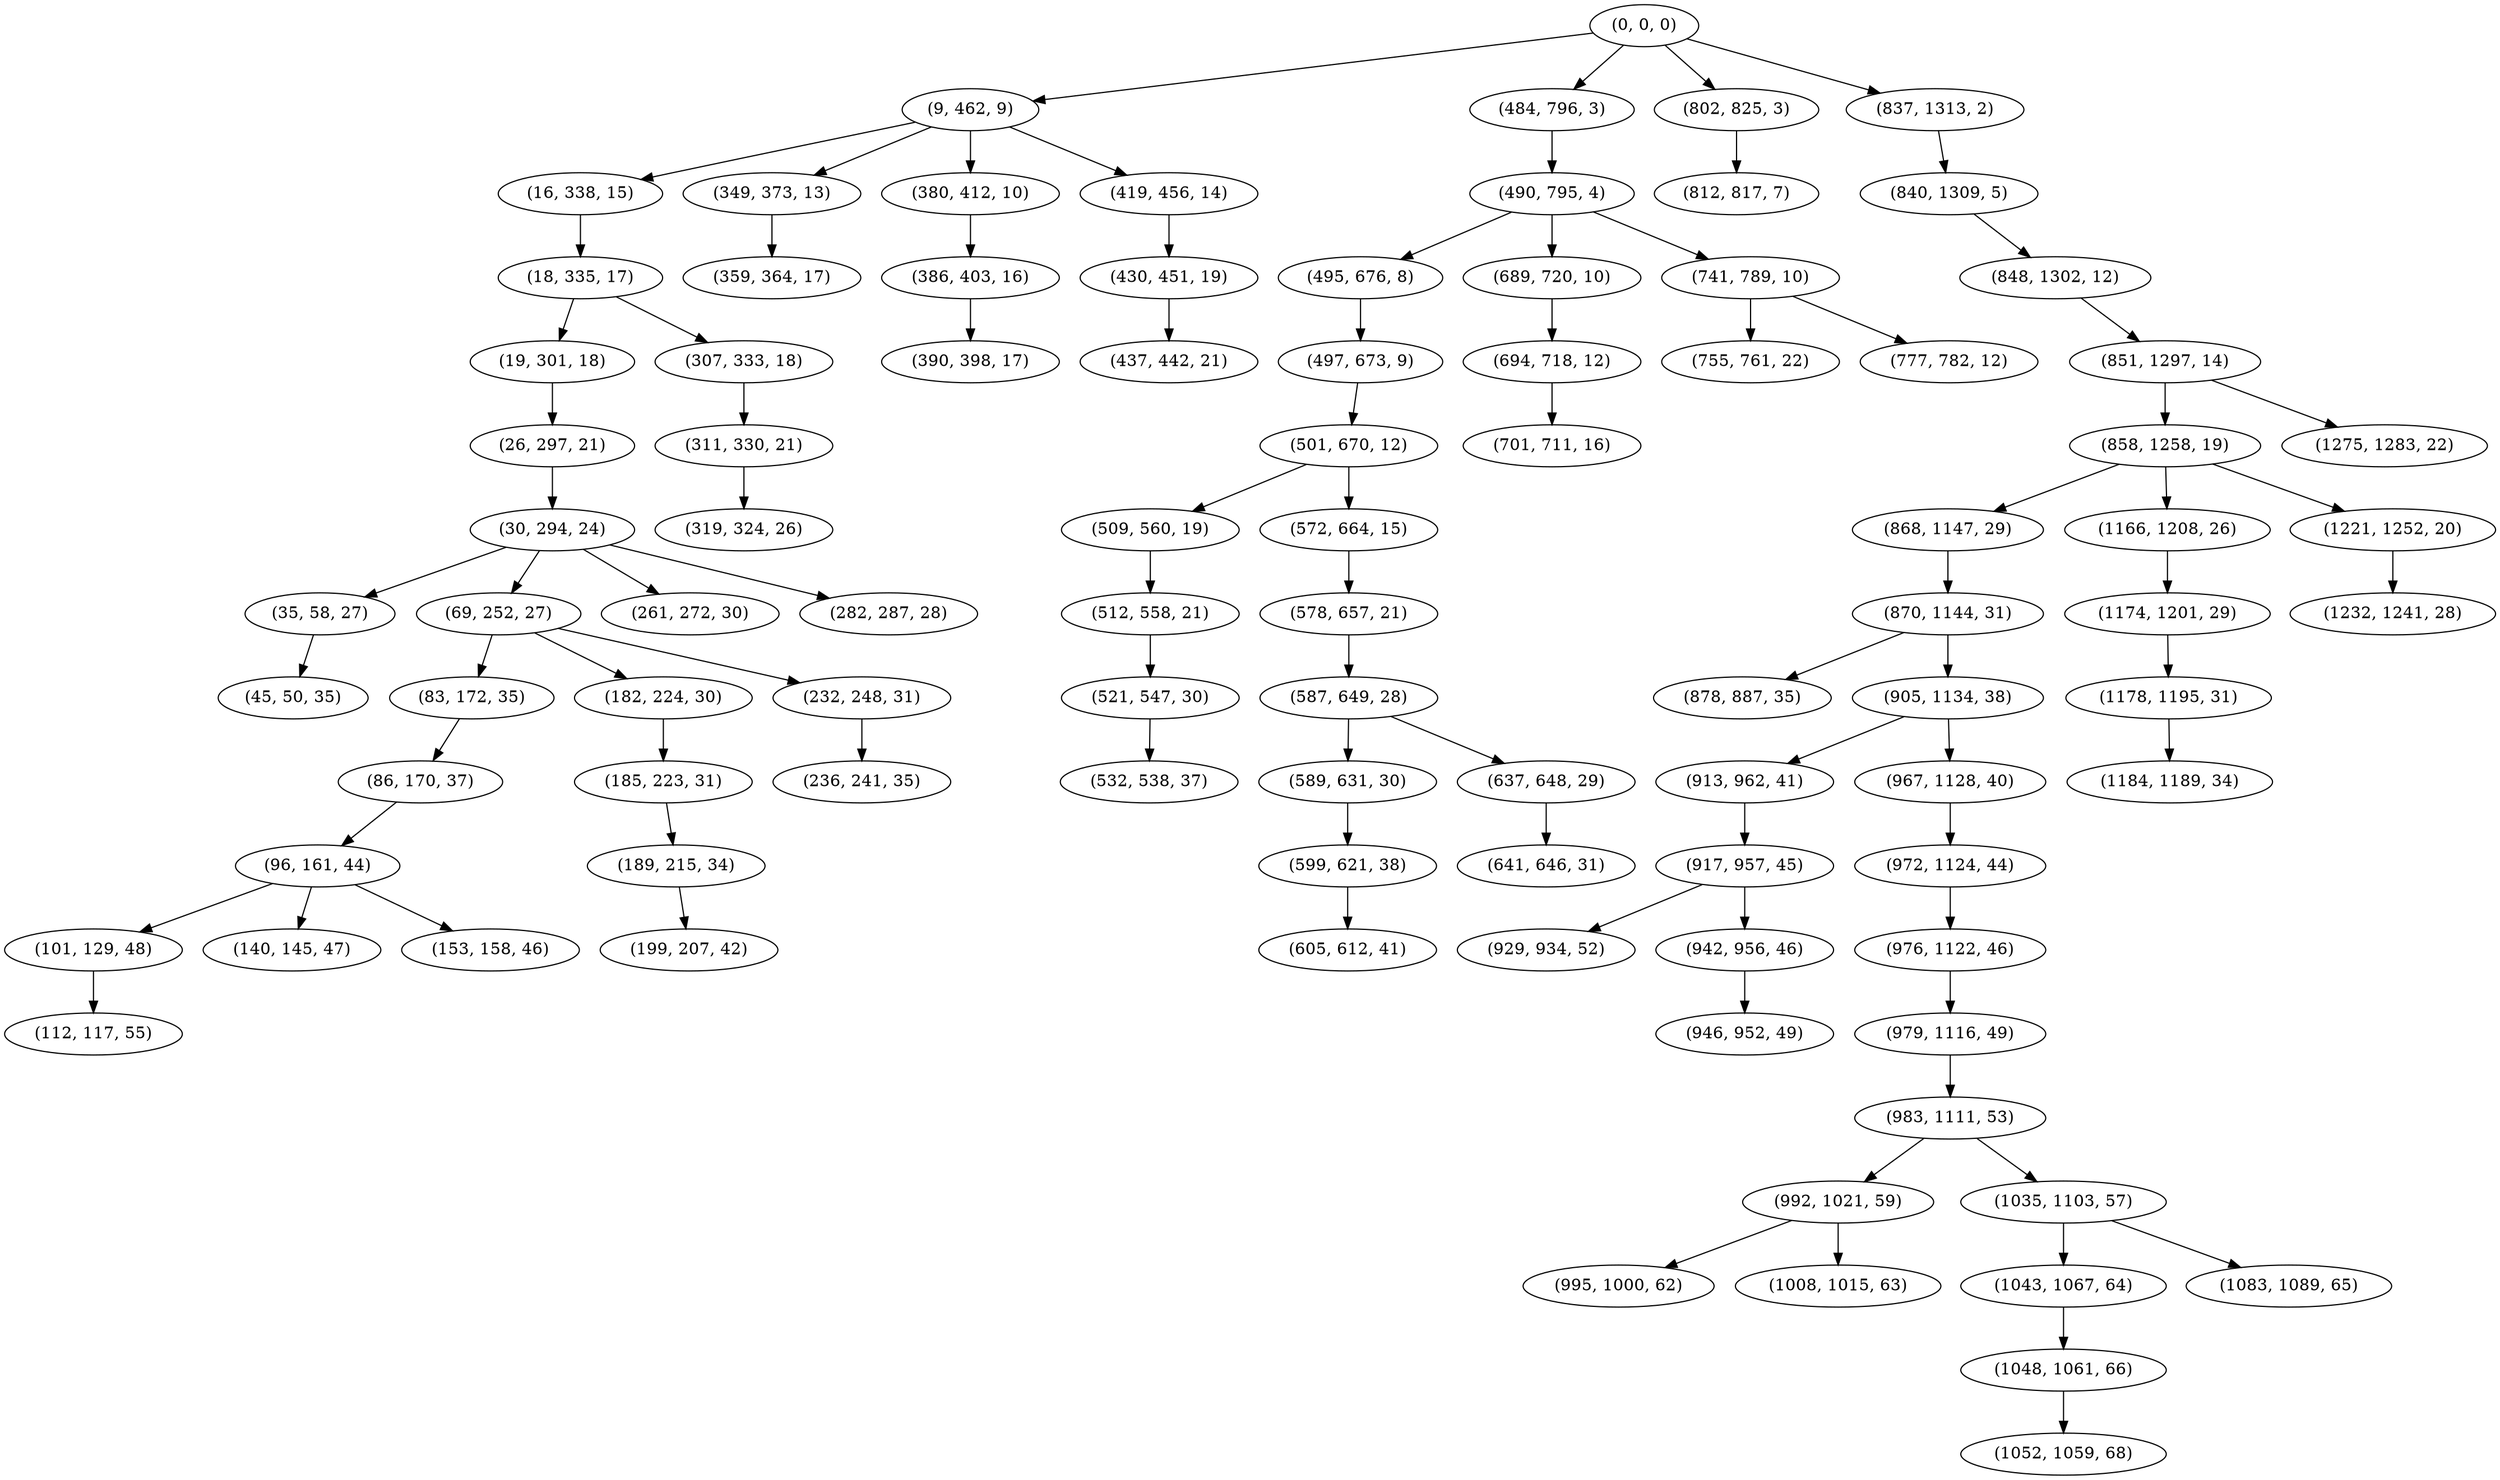 digraph tree {
    "(0, 0, 0)";
    "(9, 462, 9)";
    "(16, 338, 15)";
    "(18, 335, 17)";
    "(19, 301, 18)";
    "(26, 297, 21)";
    "(30, 294, 24)";
    "(35, 58, 27)";
    "(45, 50, 35)";
    "(69, 252, 27)";
    "(83, 172, 35)";
    "(86, 170, 37)";
    "(96, 161, 44)";
    "(101, 129, 48)";
    "(112, 117, 55)";
    "(140, 145, 47)";
    "(153, 158, 46)";
    "(182, 224, 30)";
    "(185, 223, 31)";
    "(189, 215, 34)";
    "(199, 207, 42)";
    "(232, 248, 31)";
    "(236, 241, 35)";
    "(261, 272, 30)";
    "(282, 287, 28)";
    "(307, 333, 18)";
    "(311, 330, 21)";
    "(319, 324, 26)";
    "(349, 373, 13)";
    "(359, 364, 17)";
    "(380, 412, 10)";
    "(386, 403, 16)";
    "(390, 398, 17)";
    "(419, 456, 14)";
    "(430, 451, 19)";
    "(437, 442, 21)";
    "(484, 796, 3)";
    "(490, 795, 4)";
    "(495, 676, 8)";
    "(497, 673, 9)";
    "(501, 670, 12)";
    "(509, 560, 19)";
    "(512, 558, 21)";
    "(521, 547, 30)";
    "(532, 538, 37)";
    "(572, 664, 15)";
    "(578, 657, 21)";
    "(587, 649, 28)";
    "(589, 631, 30)";
    "(599, 621, 38)";
    "(605, 612, 41)";
    "(637, 648, 29)";
    "(641, 646, 31)";
    "(689, 720, 10)";
    "(694, 718, 12)";
    "(701, 711, 16)";
    "(741, 789, 10)";
    "(755, 761, 22)";
    "(777, 782, 12)";
    "(802, 825, 3)";
    "(812, 817, 7)";
    "(837, 1313, 2)";
    "(840, 1309, 5)";
    "(848, 1302, 12)";
    "(851, 1297, 14)";
    "(858, 1258, 19)";
    "(868, 1147, 29)";
    "(870, 1144, 31)";
    "(878, 887, 35)";
    "(905, 1134, 38)";
    "(913, 962, 41)";
    "(917, 957, 45)";
    "(929, 934, 52)";
    "(942, 956, 46)";
    "(946, 952, 49)";
    "(967, 1128, 40)";
    "(972, 1124, 44)";
    "(976, 1122, 46)";
    "(979, 1116, 49)";
    "(983, 1111, 53)";
    "(992, 1021, 59)";
    "(995, 1000, 62)";
    "(1008, 1015, 63)";
    "(1035, 1103, 57)";
    "(1043, 1067, 64)";
    "(1048, 1061, 66)";
    "(1052, 1059, 68)";
    "(1083, 1089, 65)";
    "(1166, 1208, 26)";
    "(1174, 1201, 29)";
    "(1178, 1195, 31)";
    "(1184, 1189, 34)";
    "(1221, 1252, 20)";
    "(1232, 1241, 28)";
    "(1275, 1283, 22)";
    "(0, 0, 0)" -> "(9, 462, 9)";
    "(0, 0, 0)" -> "(484, 796, 3)";
    "(0, 0, 0)" -> "(802, 825, 3)";
    "(0, 0, 0)" -> "(837, 1313, 2)";
    "(9, 462, 9)" -> "(16, 338, 15)";
    "(9, 462, 9)" -> "(349, 373, 13)";
    "(9, 462, 9)" -> "(380, 412, 10)";
    "(9, 462, 9)" -> "(419, 456, 14)";
    "(16, 338, 15)" -> "(18, 335, 17)";
    "(18, 335, 17)" -> "(19, 301, 18)";
    "(18, 335, 17)" -> "(307, 333, 18)";
    "(19, 301, 18)" -> "(26, 297, 21)";
    "(26, 297, 21)" -> "(30, 294, 24)";
    "(30, 294, 24)" -> "(35, 58, 27)";
    "(30, 294, 24)" -> "(69, 252, 27)";
    "(30, 294, 24)" -> "(261, 272, 30)";
    "(30, 294, 24)" -> "(282, 287, 28)";
    "(35, 58, 27)" -> "(45, 50, 35)";
    "(69, 252, 27)" -> "(83, 172, 35)";
    "(69, 252, 27)" -> "(182, 224, 30)";
    "(69, 252, 27)" -> "(232, 248, 31)";
    "(83, 172, 35)" -> "(86, 170, 37)";
    "(86, 170, 37)" -> "(96, 161, 44)";
    "(96, 161, 44)" -> "(101, 129, 48)";
    "(96, 161, 44)" -> "(140, 145, 47)";
    "(96, 161, 44)" -> "(153, 158, 46)";
    "(101, 129, 48)" -> "(112, 117, 55)";
    "(182, 224, 30)" -> "(185, 223, 31)";
    "(185, 223, 31)" -> "(189, 215, 34)";
    "(189, 215, 34)" -> "(199, 207, 42)";
    "(232, 248, 31)" -> "(236, 241, 35)";
    "(307, 333, 18)" -> "(311, 330, 21)";
    "(311, 330, 21)" -> "(319, 324, 26)";
    "(349, 373, 13)" -> "(359, 364, 17)";
    "(380, 412, 10)" -> "(386, 403, 16)";
    "(386, 403, 16)" -> "(390, 398, 17)";
    "(419, 456, 14)" -> "(430, 451, 19)";
    "(430, 451, 19)" -> "(437, 442, 21)";
    "(484, 796, 3)" -> "(490, 795, 4)";
    "(490, 795, 4)" -> "(495, 676, 8)";
    "(490, 795, 4)" -> "(689, 720, 10)";
    "(490, 795, 4)" -> "(741, 789, 10)";
    "(495, 676, 8)" -> "(497, 673, 9)";
    "(497, 673, 9)" -> "(501, 670, 12)";
    "(501, 670, 12)" -> "(509, 560, 19)";
    "(501, 670, 12)" -> "(572, 664, 15)";
    "(509, 560, 19)" -> "(512, 558, 21)";
    "(512, 558, 21)" -> "(521, 547, 30)";
    "(521, 547, 30)" -> "(532, 538, 37)";
    "(572, 664, 15)" -> "(578, 657, 21)";
    "(578, 657, 21)" -> "(587, 649, 28)";
    "(587, 649, 28)" -> "(589, 631, 30)";
    "(587, 649, 28)" -> "(637, 648, 29)";
    "(589, 631, 30)" -> "(599, 621, 38)";
    "(599, 621, 38)" -> "(605, 612, 41)";
    "(637, 648, 29)" -> "(641, 646, 31)";
    "(689, 720, 10)" -> "(694, 718, 12)";
    "(694, 718, 12)" -> "(701, 711, 16)";
    "(741, 789, 10)" -> "(755, 761, 22)";
    "(741, 789, 10)" -> "(777, 782, 12)";
    "(802, 825, 3)" -> "(812, 817, 7)";
    "(837, 1313, 2)" -> "(840, 1309, 5)";
    "(840, 1309, 5)" -> "(848, 1302, 12)";
    "(848, 1302, 12)" -> "(851, 1297, 14)";
    "(851, 1297, 14)" -> "(858, 1258, 19)";
    "(851, 1297, 14)" -> "(1275, 1283, 22)";
    "(858, 1258, 19)" -> "(868, 1147, 29)";
    "(858, 1258, 19)" -> "(1166, 1208, 26)";
    "(858, 1258, 19)" -> "(1221, 1252, 20)";
    "(868, 1147, 29)" -> "(870, 1144, 31)";
    "(870, 1144, 31)" -> "(878, 887, 35)";
    "(870, 1144, 31)" -> "(905, 1134, 38)";
    "(905, 1134, 38)" -> "(913, 962, 41)";
    "(905, 1134, 38)" -> "(967, 1128, 40)";
    "(913, 962, 41)" -> "(917, 957, 45)";
    "(917, 957, 45)" -> "(929, 934, 52)";
    "(917, 957, 45)" -> "(942, 956, 46)";
    "(942, 956, 46)" -> "(946, 952, 49)";
    "(967, 1128, 40)" -> "(972, 1124, 44)";
    "(972, 1124, 44)" -> "(976, 1122, 46)";
    "(976, 1122, 46)" -> "(979, 1116, 49)";
    "(979, 1116, 49)" -> "(983, 1111, 53)";
    "(983, 1111, 53)" -> "(992, 1021, 59)";
    "(983, 1111, 53)" -> "(1035, 1103, 57)";
    "(992, 1021, 59)" -> "(995, 1000, 62)";
    "(992, 1021, 59)" -> "(1008, 1015, 63)";
    "(1035, 1103, 57)" -> "(1043, 1067, 64)";
    "(1035, 1103, 57)" -> "(1083, 1089, 65)";
    "(1043, 1067, 64)" -> "(1048, 1061, 66)";
    "(1048, 1061, 66)" -> "(1052, 1059, 68)";
    "(1166, 1208, 26)" -> "(1174, 1201, 29)";
    "(1174, 1201, 29)" -> "(1178, 1195, 31)";
    "(1178, 1195, 31)" -> "(1184, 1189, 34)";
    "(1221, 1252, 20)" -> "(1232, 1241, 28)";
}

